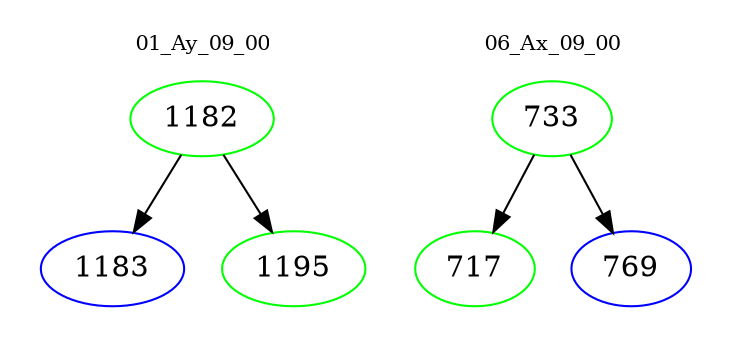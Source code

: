 digraph{
subgraph cluster_0 {
color = white
label = "01_Ay_09_00";
fontsize=10;
T0_1182 [label="1182", color="green"]
T0_1182 -> T0_1183 [color="black"]
T0_1183 [label="1183", color="blue"]
T0_1182 -> T0_1195 [color="black"]
T0_1195 [label="1195", color="green"]
}
subgraph cluster_1 {
color = white
label = "06_Ax_09_00";
fontsize=10;
T1_733 [label="733", color="green"]
T1_733 -> T1_717 [color="black"]
T1_717 [label="717", color="green"]
T1_733 -> T1_769 [color="black"]
T1_769 [label="769", color="blue"]
}
}
